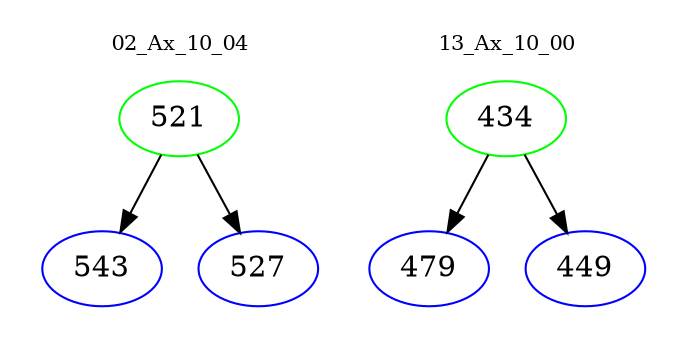 digraph{
subgraph cluster_0 {
color = white
label = "02_Ax_10_04";
fontsize=10;
T0_521 [label="521", color="green"]
T0_521 -> T0_543 [color="black"]
T0_543 [label="543", color="blue"]
T0_521 -> T0_527 [color="black"]
T0_527 [label="527", color="blue"]
}
subgraph cluster_1 {
color = white
label = "13_Ax_10_00";
fontsize=10;
T1_434 [label="434", color="green"]
T1_434 -> T1_479 [color="black"]
T1_479 [label="479", color="blue"]
T1_434 -> T1_449 [color="black"]
T1_449 [label="449", color="blue"]
}
}
